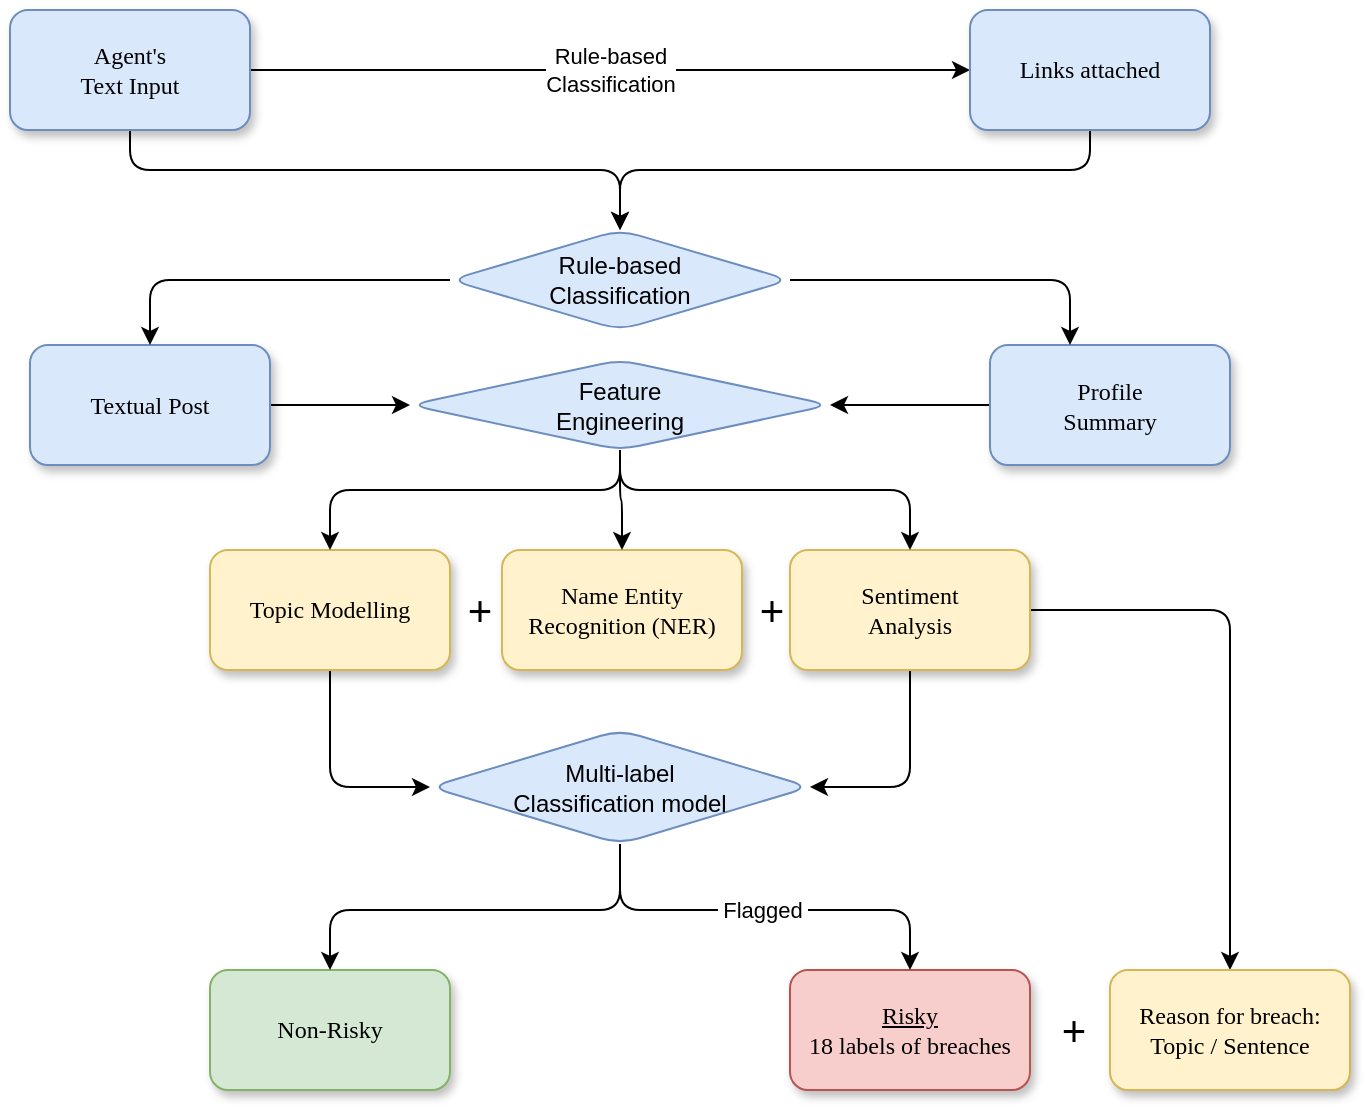 <mxfile version="21.3.4" type="github">
  <diagram name="Overview" id="10a91c8b-09ff-31b1-d368-03940ed4cc9e">
    <mxGraphModel dx="1323" dy="783" grid="1" gridSize="10" guides="1" tooltips="1" connect="1" arrows="1" fold="1" page="1" pageScale="1" pageWidth="1100" pageHeight="850" math="0" shadow="0">
      <root>
        <mxCell id="0" />
        <mxCell id="1" parent="0" />
        <mxCell id="8D3RfCfNNn_64O0-EcjT-5" value="Rule-based &lt;br&gt;Classification" style="edgeStyle=orthogonalEdgeStyle;orthogonalLoop=1;jettySize=auto;html=1;entryX=0;entryY=0.5;entryDx=0;entryDy=0;" parent="1" source="62893188c0fa7362-1" target="62893188c0fa7362-3" edge="1">
          <mxGeometry relative="1" as="geometry" />
        </mxCell>
        <mxCell id="8D3RfCfNNn_64O0-EcjT-27" style="edgeStyle=orthogonalEdgeStyle;orthogonalLoop=1;jettySize=auto;html=1;entryX=0.5;entryY=0;entryDx=0;entryDy=0;exitX=0.5;exitY=1;exitDx=0;exitDy=0;" parent="1" source="62893188c0fa7362-1" target="8D3RfCfNNn_64O0-EcjT-26" edge="1">
          <mxGeometry relative="1" as="geometry">
            <Array as="points">
              <mxPoint x="310" y="130" />
              <mxPoint x="555" y="130" />
            </Array>
          </mxGeometry>
        </mxCell>
        <mxCell id="62893188c0fa7362-1" value="Agent&#39;s &lt;br&gt;Text Input" style="whiteSpace=wrap;html=1;rounded=1;shadow=1;labelBackgroundColor=none;strokeWidth=1;fontFamily=Verdana;fontSize=12;align=center;fillColor=#dae8fc;strokeColor=#6c8ebf;" parent="1" vertex="1">
          <mxGeometry x="250" y="50" width="120" height="60" as="geometry" />
        </mxCell>
        <mxCell id="8D3RfCfNNn_64O0-EcjT-44" style="edgeStyle=orthogonalEdgeStyle;rounded=1;orthogonalLoop=1;jettySize=auto;html=1;entryX=0;entryY=0.5;entryDx=0;entryDy=0;" parent="1" source="62893188c0fa7362-2" target="8D3RfCfNNn_64O0-EcjT-43" edge="1">
          <mxGeometry relative="1" as="geometry" />
        </mxCell>
        <mxCell id="62893188c0fa7362-2" value="&lt;span&gt;Textual Post&lt;/span&gt;" style="whiteSpace=wrap;html=1;rounded=1;shadow=1;labelBackgroundColor=none;strokeWidth=1;fontFamily=Verdana;fontSize=12;align=center;fillColor=#dae8fc;strokeColor=#6c8ebf;" parent="1" vertex="1">
          <mxGeometry x="260" y="217.5" width="120" height="60" as="geometry" />
        </mxCell>
        <mxCell id="8D3RfCfNNn_64O0-EcjT-28" style="edgeStyle=orthogonalEdgeStyle;orthogonalLoop=1;jettySize=auto;html=1;entryX=0.5;entryY=0;entryDx=0;entryDy=0;exitX=0.5;exitY=1;exitDx=0;exitDy=0;" parent="1" source="62893188c0fa7362-3" target="8D3RfCfNNn_64O0-EcjT-26" edge="1">
          <mxGeometry relative="1" as="geometry">
            <Array as="points">
              <mxPoint x="790" y="130" />
              <mxPoint x="555" y="130" />
            </Array>
          </mxGeometry>
        </mxCell>
        <mxCell id="62893188c0fa7362-3" value="Links attached" style="whiteSpace=wrap;html=1;rounded=1;shadow=1;labelBackgroundColor=none;strokeWidth=1;fontFamily=Verdana;fontSize=12;align=center;fillColor=#dae8fc;strokeColor=#6c8ebf;" parent="1" vertex="1">
          <mxGeometry x="730" y="50" width="120" height="60" as="geometry" />
        </mxCell>
        <mxCell id="62893188c0fa7362-8" value="&lt;span&gt;Non-Risky&lt;/span&gt;" style="whiteSpace=wrap;html=1;rounded=1;shadow=1;labelBackgroundColor=none;strokeWidth=1;fontFamily=Verdana;fontSize=12;align=center;fillColor=#d5e8d4;strokeColor=#82b366;" parent="1" vertex="1">
          <mxGeometry x="350" y="530" width="120" height="60" as="geometry" />
        </mxCell>
        <mxCell id="62893188c0fa7362-9" value="&lt;span&gt;&lt;u&gt;Risky&lt;/u&gt;&lt;br&gt;18 labels of breaches&lt;/span&gt;" style="whiteSpace=wrap;html=1;rounded=1;shadow=1;labelBackgroundColor=none;strokeWidth=1;fontFamily=Verdana;fontSize=12;align=center;fillColor=#f8cecc;strokeColor=#b85450;" parent="1" vertex="1">
          <mxGeometry x="640" y="530" width="120" height="60" as="geometry" />
        </mxCell>
        <mxCell id="8D3RfCfNNn_64O0-EcjT-46" style="edgeStyle=orthogonalEdgeStyle;rounded=1;orthogonalLoop=1;jettySize=auto;html=1;entryX=1;entryY=0.5;entryDx=0;entryDy=0;" parent="1" source="8D3RfCfNNn_64O0-EcjT-1" target="8D3RfCfNNn_64O0-EcjT-43" edge="1">
          <mxGeometry relative="1" as="geometry" />
        </mxCell>
        <mxCell id="8D3RfCfNNn_64O0-EcjT-1" value="Profile &lt;br&gt;Summary" style="whiteSpace=wrap;html=1;rounded=1;shadow=1;labelBackgroundColor=none;strokeWidth=1;fontFamily=Verdana;fontSize=12;align=center;fillColor=#dae8fc;strokeColor=#6c8ebf;" parent="1" vertex="1">
          <mxGeometry x="740" y="217.5" width="120" height="60" as="geometry" />
        </mxCell>
        <mxCell id="8D3RfCfNNn_64O0-EcjT-30" style="edgeStyle=orthogonalEdgeStyle;rounded=1;orthogonalLoop=1;jettySize=auto;html=1;entryX=0.5;entryY=0;entryDx=0;entryDy=0;" parent="1" source="8D3RfCfNNn_64O0-EcjT-26" target="62893188c0fa7362-2" edge="1">
          <mxGeometry relative="1" as="geometry" />
        </mxCell>
        <mxCell id="8D3RfCfNNn_64O0-EcjT-31" style="edgeStyle=orthogonalEdgeStyle;rounded=1;orthogonalLoop=1;jettySize=auto;html=1;" parent="1" source="8D3RfCfNNn_64O0-EcjT-26" target="8D3RfCfNNn_64O0-EcjT-1" edge="1">
          <mxGeometry relative="1" as="geometry">
            <Array as="points">
              <mxPoint x="780" y="185" />
            </Array>
          </mxGeometry>
        </mxCell>
        <mxCell id="8D3RfCfNNn_64O0-EcjT-26" value="Rule-based&lt;br&gt;Classification" style="rhombus;whiteSpace=wrap;html=1;rounded=1;fillColor=#dae8fc;strokeColor=#6c8ebf;" parent="1" vertex="1">
          <mxGeometry x="470" y="160" width="170" height="50" as="geometry" />
        </mxCell>
        <mxCell id="8D3RfCfNNn_64O0-EcjT-53" style="edgeStyle=orthogonalEdgeStyle;rounded=1;orthogonalLoop=1;jettySize=auto;html=1;entryX=0;entryY=0.5;entryDx=0;entryDy=0;" parent="1" source="8D3RfCfNNn_64O0-EcjT-40" target="8D3RfCfNNn_64O0-EcjT-50" edge="1">
          <mxGeometry relative="1" as="geometry">
            <Array as="points">
              <mxPoint x="410" y="439" />
            </Array>
          </mxGeometry>
        </mxCell>
        <mxCell id="8D3RfCfNNn_64O0-EcjT-40" value="&lt;span&gt;Topic Modelling&lt;/span&gt;" style="whiteSpace=wrap;html=1;rounded=1;shadow=1;labelBackgroundColor=none;strokeWidth=1;fontFamily=Verdana;fontSize=12;align=center;fillColor=#fff2cc;strokeColor=#d6b656;" parent="1" vertex="1">
          <mxGeometry x="350" y="320" width="120" height="60" as="geometry" />
        </mxCell>
        <mxCell id="8D3RfCfNNn_64O0-EcjT-41" value="&lt;span&gt;Name Entity Recognition (NER)&lt;/span&gt;" style="whiteSpace=wrap;html=1;rounded=1;shadow=1;labelBackgroundColor=none;strokeWidth=1;fontFamily=Verdana;fontSize=12;align=center;fillColor=#fff2cc;strokeColor=#d6b656;" parent="1" vertex="1">
          <mxGeometry x="496" y="320" width="120" height="60" as="geometry" />
        </mxCell>
        <mxCell id="8D3RfCfNNn_64O0-EcjT-52" style="edgeStyle=orthogonalEdgeStyle;rounded=1;orthogonalLoop=1;jettySize=auto;html=1;entryX=1;entryY=0.5;entryDx=0;entryDy=0;" parent="1" source="8D3RfCfNNn_64O0-EcjT-42" target="8D3RfCfNNn_64O0-EcjT-50" edge="1">
          <mxGeometry relative="1" as="geometry">
            <Array as="points">
              <mxPoint x="700" y="439" />
            </Array>
          </mxGeometry>
        </mxCell>
        <mxCell id="8D3RfCfNNn_64O0-EcjT-60" style="edgeStyle=orthogonalEdgeStyle;rounded=1;orthogonalLoop=1;jettySize=auto;html=1;" parent="1" source="8D3RfCfNNn_64O0-EcjT-42" target="8D3RfCfNNn_64O0-EcjT-59" edge="1">
          <mxGeometry relative="1" as="geometry" />
        </mxCell>
        <mxCell id="8D3RfCfNNn_64O0-EcjT-42" value="&lt;span&gt;Sentiment&lt;br&gt;Analysis&lt;/span&gt;" style="whiteSpace=wrap;html=1;rounded=1;shadow=1;labelBackgroundColor=none;strokeWidth=1;fontFamily=Verdana;fontSize=12;align=center;fillColor=#fff2cc;strokeColor=#d6b656;" parent="1" vertex="1">
          <mxGeometry x="640" y="320" width="120" height="60" as="geometry" />
        </mxCell>
        <mxCell id="8D3RfCfNNn_64O0-EcjT-47" style="edgeStyle=orthogonalEdgeStyle;rounded=1;orthogonalLoop=1;jettySize=auto;html=1;entryX=0.5;entryY=0;entryDx=0;entryDy=0;" parent="1" source="8D3RfCfNNn_64O0-EcjT-43" target="8D3RfCfNNn_64O0-EcjT-40" edge="1">
          <mxGeometry relative="1" as="geometry">
            <Array as="points">
              <mxPoint x="555" y="290" />
              <mxPoint x="410" y="290" />
            </Array>
          </mxGeometry>
        </mxCell>
        <mxCell id="8D3RfCfNNn_64O0-EcjT-48" style="edgeStyle=orthogonalEdgeStyle;rounded=1;orthogonalLoop=1;jettySize=auto;html=1;" parent="1" source="8D3RfCfNNn_64O0-EcjT-43" target="8D3RfCfNNn_64O0-EcjT-41" edge="1">
          <mxGeometry relative="1" as="geometry" />
        </mxCell>
        <mxCell id="8D3RfCfNNn_64O0-EcjT-49" style="edgeStyle=orthogonalEdgeStyle;rounded=1;orthogonalLoop=1;jettySize=auto;html=1;entryX=0.5;entryY=0;entryDx=0;entryDy=0;" parent="1" source="8D3RfCfNNn_64O0-EcjT-43" target="8D3RfCfNNn_64O0-EcjT-42" edge="1">
          <mxGeometry relative="1" as="geometry">
            <Array as="points">
              <mxPoint x="555" y="290" />
              <mxPoint x="700" y="290" />
            </Array>
          </mxGeometry>
        </mxCell>
        <mxCell id="8D3RfCfNNn_64O0-EcjT-43" value="Feature &lt;br&gt;Engineering" style="rhombus;whiteSpace=wrap;html=1;rounded=1;fillColor=#dae8fc;strokeColor=#6c8ebf;" parent="1" vertex="1">
          <mxGeometry x="450" y="225" width="210" height="45" as="geometry" />
        </mxCell>
        <mxCell id="8D3RfCfNNn_64O0-EcjT-56" style="edgeStyle=orthogonalEdgeStyle;rounded=1;orthogonalLoop=1;jettySize=auto;html=1;" parent="1" source="8D3RfCfNNn_64O0-EcjT-50" target="62893188c0fa7362-8" edge="1">
          <mxGeometry relative="1" as="geometry">
            <Array as="points">
              <mxPoint x="555" y="500" />
              <mxPoint x="410" y="500" />
            </Array>
          </mxGeometry>
        </mxCell>
        <mxCell id="8D3RfCfNNn_64O0-EcjT-58" value="&amp;nbsp;Flagged&amp;nbsp;" style="edgeStyle=orthogonalEdgeStyle;rounded=1;orthogonalLoop=1;jettySize=auto;html=1;" parent="1" source="8D3RfCfNNn_64O0-EcjT-50" target="62893188c0fa7362-9" edge="1">
          <mxGeometry relative="1" as="geometry">
            <Array as="points">
              <mxPoint x="555" y="500" />
              <mxPoint x="700" y="500" />
            </Array>
          </mxGeometry>
        </mxCell>
        <mxCell id="8D3RfCfNNn_64O0-EcjT-50" value="Multi-label&lt;br&gt;Classification model" style="rhombus;whiteSpace=wrap;html=1;rounded=1;fillColor=#dae8fc;strokeColor=#6c8ebf;" parent="1" vertex="1">
          <mxGeometry x="460" y="410" width="190" height="57" as="geometry" />
        </mxCell>
        <mxCell id="8D3RfCfNNn_64O0-EcjT-59" value="Reason for breach:&lt;br&gt;Topic / Sentence" style="whiteSpace=wrap;html=1;rounded=1;shadow=1;labelBackgroundColor=none;strokeWidth=1;fontFamily=Verdana;fontSize=12;align=center;fillColor=#fff2cc;strokeColor=#d6b656;" parent="1" vertex="1">
          <mxGeometry x="800" y="530" width="120" height="60" as="geometry" />
        </mxCell>
        <mxCell id="8D3RfCfNNn_64O0-EcjT-61" value="&lt;font style=&quot;font-size: 21px;&quot;&gt;+&lt;/font&gt;" style="text;html=1;strokeColor=none;fillColor=none;align=center;verticalAlign=middle;whiteSpace=wrap;rounded=1;" parent="1" vertex="1">
          <mxGeometry x="470" y="335" width="30" height="30" as="geometry" />
        </mxCell>
        <mxCell id="8D3RfCfNNn_64O0-EcjT-62" value="&lt;font style=&quot;font-size: 21px;&quot;&gt;+&lt;/font&gt;" style="text;html=1;strokeColor=none;fillColor=none;align=center;verticalAlign=middle;whiteSpace=wrap;rounded=1;" parent="1" vertex="1">
          <mxGeometry x="616" y="335" width="30" height="30" as="geometry" />
        </mxCell>
        <mxCell id="8D3RfCfNNn_64O0-EcjT-63" value="&lt;font style=&quot;font-size: 21px;&quot;&gt;+&lt;/font&gt;" style="text;html=1;strokeColor=none;fillColor=none;align=center;verticalAlign=middle;whiteSpace=wrap;rounded=1;" parent="1" vertex="1">
          <mxGeometry x="767" y="545" width="30" height="30" as="geometry" />
        </mxCell>
      </root>
    </mxGraphModel>
  </diagram>
</mxfile>
